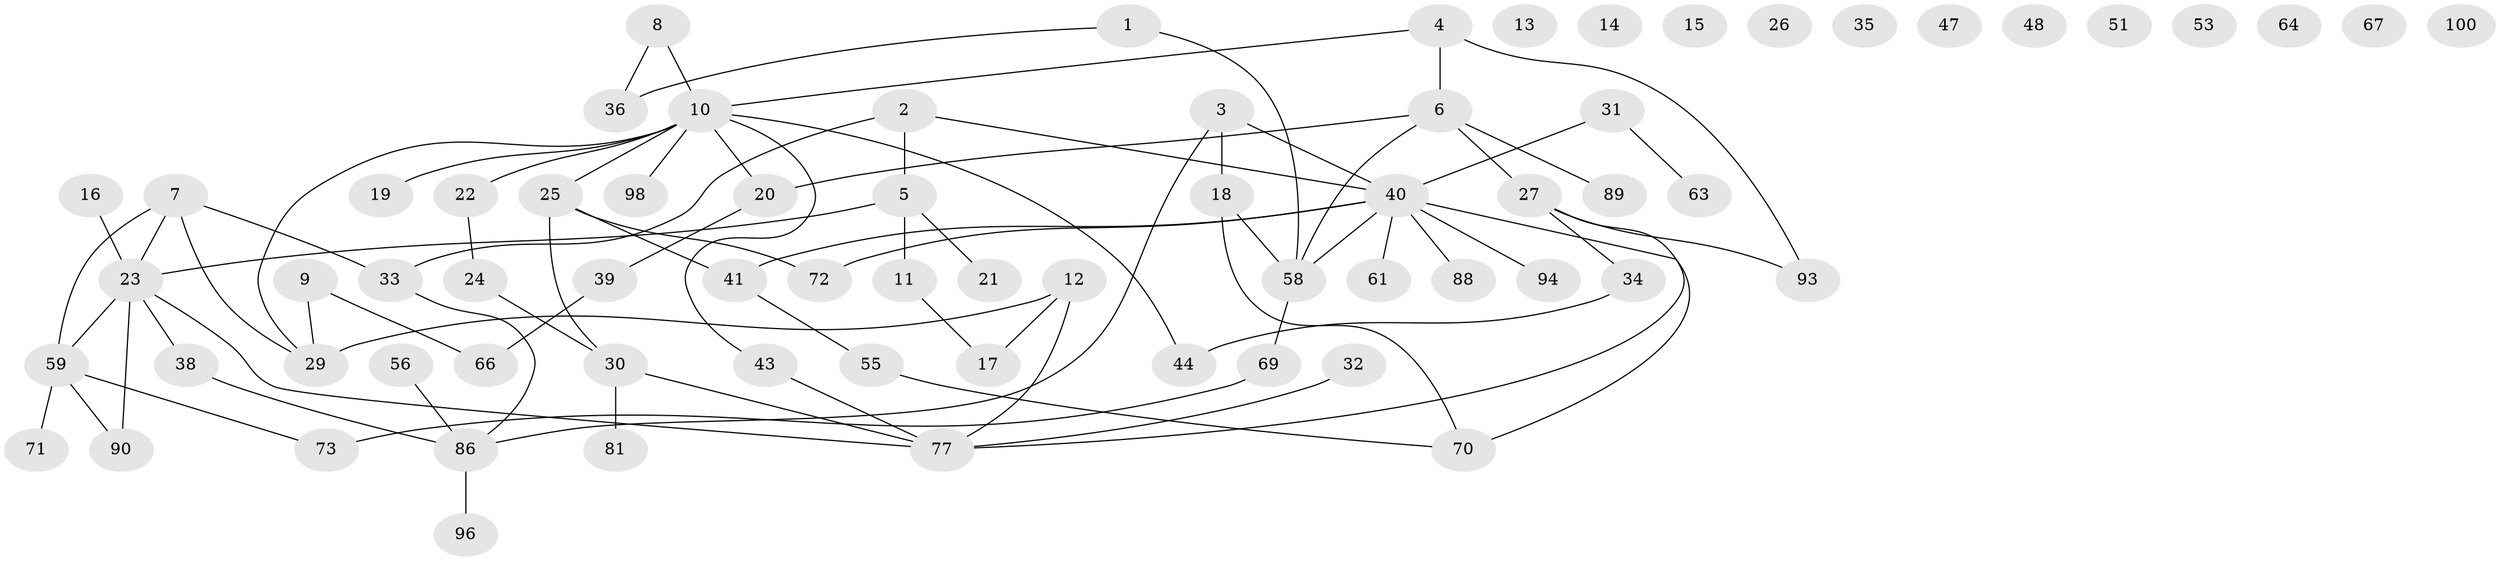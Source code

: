 // original degree distribution, {2: 0.27450980392156865, 3: 0.16666666666666666, 1: 0.2647058823529412, 4: 0.08823529411764706, 6: 0.0196078431372549, 0: 0.10784313725490197, 5: 0.06862745098039216, 7: 0.00980392156862745}
// Generated by graph-tools (version 1.1) at 2025/41/03/06/25 10:41:21]
// undirected, 70 vertices, 80 edges
graph export_dot {
graph [start="1"]
  node [color=gray90,style=filled];
  1;
  2;
  3 [super="+92"];
  4 [super="+68"];
  5;
  6 [super="+83"];
  7 [super="+60"];
  8 [super="+52"];
  9;
  10 [super="+85"];
  11 [super="+99"];
  12 [super="+28"];
  13;
  14;
  15;
  16;
  17;
  18;
  19;
  20 [super="+50"];
  21 [super="+62"];
  22 [super="+76"];
  23 [super="+54"];
  24 [super="+37"];
  25 [super="+74"];
  26;
  27 [super="+42"];
  29 [super="+95"];
  30 [super="+91"];
  31 [super="+46"];
  32 [super="+75"];
  33 [super="+87"];
  34 [super="+45"];
  35 [super="+82"];
  36 [super="+80"];
  38 [super="+65"];
  39 [super="+49"];
  40 [super="+57"];
  41 [super="+84"];
  43;
  44;
  47;
  48;
  51;
  53;
  55;
  56;
  58 [super="+102"];
  59 [super="+101"];
  61;
  63;
  64;
  66;
  67;
  69;
  70;
  71;
  72 [super="+97"];
  73 [super="+78"];
  77 [super="+79"];
  81;
  86;
  88;
  89;
  90;
  93;
  94;
  96;
  98;
  100;
  1 -- 36;
  1 -- 58;
  2 -- 5;
  2 -- 33;
  2 -- 40;
  3 -- 18;
  3 -- 40;
  3 -- 86;
  4 -- 10;
  4 -- 93;
  4 -- 6;
  5 -- 21;
  5 -- 23;
  5 -- 11;
  6 -- 89;
  6 -- 27;
  6 -- 20;
  6 -- 58;
  7 -- 59;
  7 -- 33;
  7 -- 23;
  7 -- 29;
  8 -- 36;
  8 -- 10;
  9 -- 66;
  9 -- 29;
  10 -- 22;
  10 -- 43;
  10 -- 98;
  10 -- 19;
  10 -- 44;
  10 -- 20;
  10 -- 25;
  10 -- 29;
  11 -- 17;
  12 -- 17;
  12 -- 77;
  12 -- 29;
  16 -- 23;
  18 -- 70;
  18 -- 58;
  20 -- 39;
  22 -- 24;
  23 -- 77;
  23 -- 38;
  23 -- 90;
  23 -- 59;
  24 -- 30;
  25 -- 72;
  25 -- 30;
  25 -- 41;
  27 -- 34;
  27 -- 77;
  27 -- 93;
  30 -- 81;
  30 -- 77;
  31 -- 40;
  31 -- 63;
  32 -- 77;
  33 -- 86;
  34 -- 44;
  38 -- 86;
  39 -- 66;
  40 -- 61;
  40 -- 88;
  40 -- 70;
  40 -- 58;
  40 -- 94;
  40 -- 41;
  40 -- 72;
  41 -- 55;
  43 -- 77;
  55 -- 70;
  56 -- 86;
  58 -- 69;
  59 -- 71;
  59 -- 90;
  59 -- 73;
  69 -- 73;
  86 -- 96;
}
